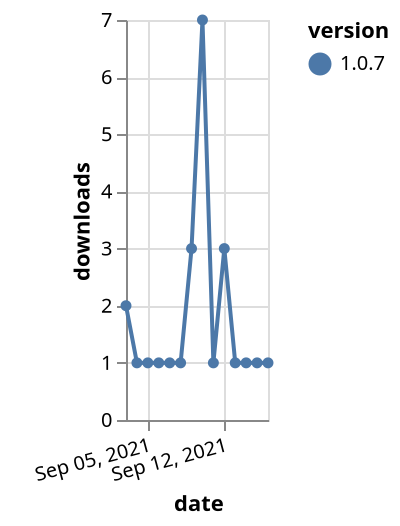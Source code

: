 {"$schema": "https://vega.github.io/schema/vega-lite/v5.json", "description": "A simple bar chart with embedded data.", "data": {"values": [{"date": "2021-09-03", "total": 656, "delta": 2, "version": "1.0.7"}, {"date": "2021-09-04", "total": 657, "delta": 1, "version": "1.0.7"}, {"date": "2021-09-05", "total": 658, "delta": 1, "version": "1.0.7"}, {"date": "2021-09-06", "total": 659, "delta": 1, "version": "1.0.7"}, {"date": "2021-09-07", "total": 660, "delta": 1, "version": "1.0.7"}, {"date": "2021-09-08", "total": 661, "delta": 1, "version": "1.0.7"}, {"date": "2021-09-09", "total": 664, "delta": 3, "version": "1.0.7"}, {"date": "2021-09-10", "total": 671, "delta": 7, "version": "1.0.7"}, {"date": "2021-09-11", "total": 672, "delta": 1, "version": "1.0.7"}, {"date": "2021-09-12", "total": 675, "delta": 3, "version": "1.0.7"}, {"date": "2021-09-13", "total": 676, "delta": 1, "version": "1.0.7"}, {"date": "2021-09-14", "total": 677, "delta": 1, "version": "1.0.7"}, {"date": "2021-09-15", "total": 678, "delta": 1, "version": "1.0.7"}, {"date": "2021-09-16", "total": 679, "delta": 1, "version": "1.0.7"}]}, "width": "container", "mark": {"type": "line", "point": {"filled": true}}, "encoding": {"x": {"field": "date", "type": "temporal", "timeUnit": "yearmonthdate", "title": "date", "axis": {"labelAngle": -15}}, "y": {"field": "delta", "type": "quantitative", "title": "downloads"}, "color": {"field": "version", "type": "nominal"}, "tooltip": {"field": "delta"}}}